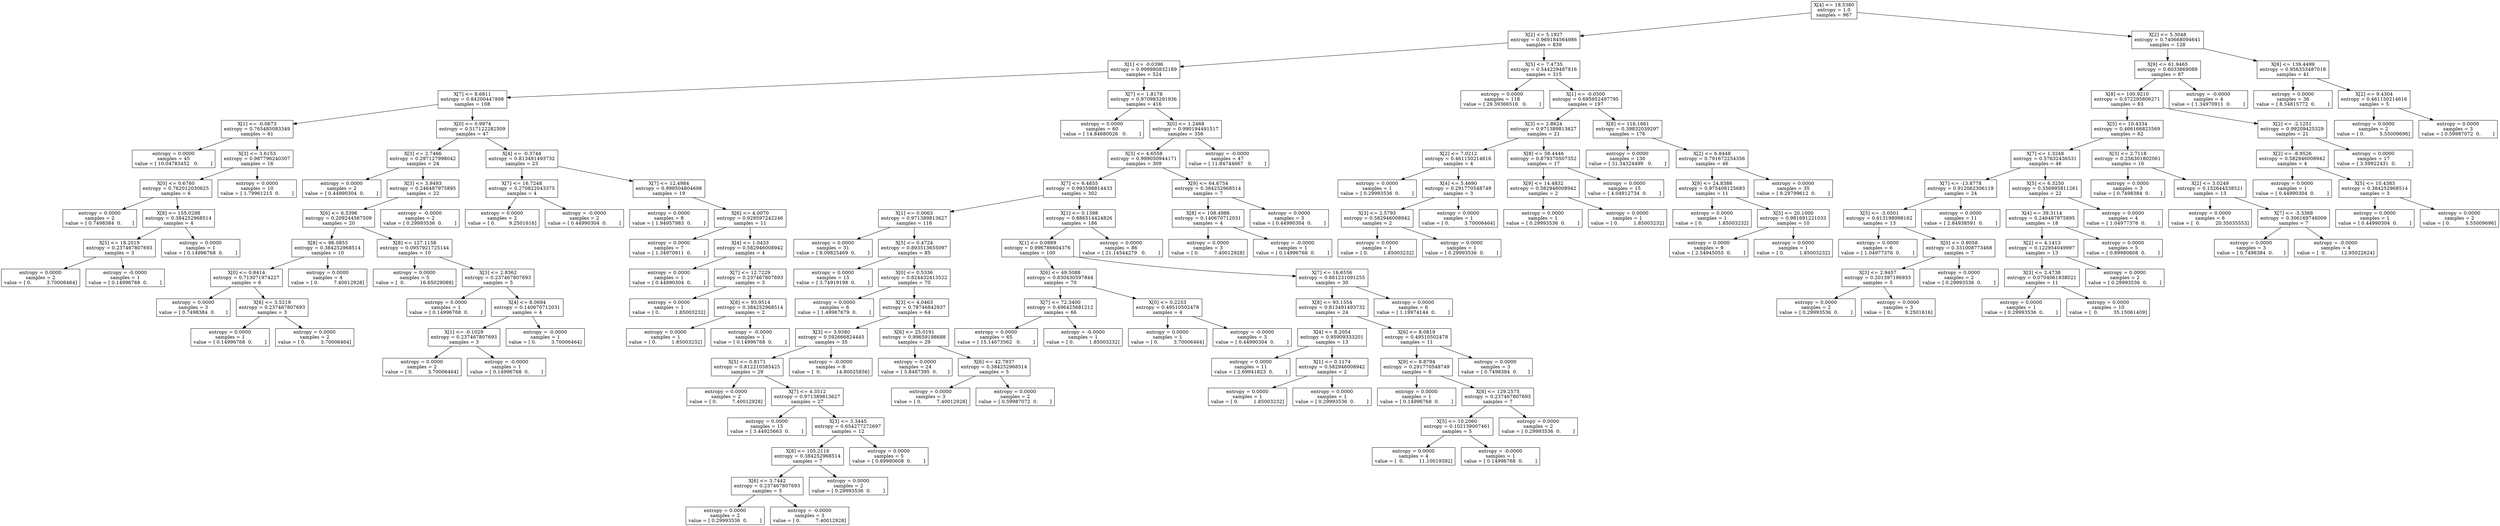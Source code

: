 digraph Tree {
0 [label="X[4] <= 18.5380\nentropy = 1.0\nsamples = 967", shape="box"] ;
1 [label="X[2] <= 5.1927\nentropy = 0.969184564986\nsamples = 839", shape="box"] ;
0 -> 1 ;
2 [label="X[1] <= -0.0396\nentropy = 0.999980832189\nsamples = 524", shape="box"] ;
1 -> 2 ;
3 [label="X[7] <= 8.6811\nentropy = 0.84200447898\nsamples = 108", shape="box"] ;
2 -> 3 ;
4 [label="X[1] <= -0.0673\nentropy = 0.765485083349\nsamples = 61", shape="box"] ;
3 -> 4 ;
5 [label="entropy = 0.0000\nsamples = 45\nvalue = [ 10.04783452   0.        ]", shape="box"] ;
4 -> 5 ;
6 [label="X[3] <= 3.6153\nentropy = 0.987796240307\nsamples = 16", shape="box"] ;
4 -> 6 ;
7 [label="X[0] <= 0.6760\nentropy = 0.762012030625\nsamples = 6", shape="box"] ;
6 -> 7 ;
8 [label="entropy = 0.0000\nsamples = 2\nvalue = [ 0.7498384  0.       ]", shape="box"] ;
7 -> 8 ;
9 [label="X[8] <= 155.0298\nentropy = 0.384252968514\nsamples = 4", shape="box"] ;
7 -> 9 ;
10 [label="X[5] <= 18.2019\nentropy = 0.237467807693\nsamples = 3", shape="box"] ;
9 -> 10 ;
11 [label="entropy = 0.0000\nsamples = 2\nvalue = [ 0.          3.70006464]", shape="box"] ;
10 -> 11 ;
12 [label="entropy = -0.0000\nsamples = 1\nvalue = [ 0.14996768  0.        ]", shape="box"] ;
10 -> 12 ;
13 [label="entropy = 0.0000\nsamples = 1\nvalue = [ 0.14996768  0.        ]", shape="box"] ;
9 -> 13 ;
14 [label="entropy = 0.0000\nsamples = 10\nvalue = [ 1.79961215  0.        ]", shape="box"] ;
6 -> 14 ;
15 [label="X[0] <= 0.9974\nentropy = 0.517122282509\nsamples = 47", shape="box"] ;
3 -> 15 ;
16 [label="X[3] <= 2.7466\nentropy = 0.297127998042\nsamples = 24", shape="box"] ;
15 -> 16 ;
17 [label="entropy = 0.0000\nsamples = 2\nvalue = [ 0.44990304  0.        ]", shape="box"] ;
16 -> 17 ;
18 [label="X[3] <= 3.9493\nentropy = 0.246487975895\nsamples = 22", shape="box"] ;
16 -> 18 ;
19 [label="X[6] <= 6.5396\nentropy = 0.209244567509\nsamples = 20", shape="box"] ;
18 -> 19 ;
20 [label="X[8] <= 86.0853\nentropy = 0.384252968514\nsamples = 10", shape="box"] ;
19 -> 20 ;
21 [label="X[0] <= 0.8414\nentropy = 0.713071974227\nsamples = 6", shape="box"] ;
20 -> 21 ;
22 [label="entropy = 0.0000\nsamples = 3\nvalue = [ 0.7498384  0.       ]", shape="box"] ;
21 -> 22 ;
23 [label="X[6] <= 3.5219\nentropy = 0.237467807693\nsamples = 3", shape="box"] ;
21 -> 23 ;
24 [label="entropy = 0.0000\nsamples = 1\nvalue = [ 0.14996768  0.        ]", shape="box"] ;
23 -> 24 ;
25 [label="entropy = 0.0000\nsamples = 2\nvalue = [ 0.          3.70006464]", shape="box"] ;
23 -> 25 ;
26 [label="entropy = 0.0000\nsamples = 4\nvalue = [ 0.          7.40012928]", shape="box"] ;
20 -> 26 ;
27 [label="X[8] <= 127.1158\nentropy = 0.0957921725144\nsamples = 10", shape="box"] ;
19 -> 27 ;
28 [label="entropy = 0.0000\nsamples = 5\nvalue = [  0.          16.65029089]", shape="box"] ;
27 -> 28 ;
29 [label="X[3] <= 2.8362\nentropy = 0.237467807693\nsamples = 5", shape="box"] ;
27 -> 29 ;
30 [label="entropy = 0.0000\nsamples = 1\nvalue = [ 0.14996768  0.        ]", shape="box"] ;
29 -> 30 ;
31 [label="X[4] <= 8.0694\nentropy = 0.140670712031\nsamples = 4", shape="box"] ;
29 -> 31 ;
32 [label="X[1] <= -0.1029\nentropy = 0.237467807693\nsamples = 3", shape="box"] ;
31 -> 32 ;
33 [label="entropy = 0.0000\nsamples = 2\nvalue = [ 0.          3.70006464]", shape="box"] ;
32 -> 33 ;
34 [label="entropy = -0.0000\nsamples = 1\nvalue = [ 0.14996768  0.        ]", shape="box"] ;
32 -> 34 ;
35 [label="entropy = -0.0000\nsamples = 1\nvalue = [ 0.          3.70006464]", shape="box"] ;
31 -> 35 ;
36 [label="entropy = -0.0000\nsamples = 2\nvalue = [ 0.29993536  0.        ]", shape="box"] ;
18 -> 36 ;
37 [label="X[4] <= -0.3744\nentropy = 0.813491493732\nsamples = 23", shape="box"] ;
15 -> 37 ;
38 [label="X[7] <= 16.7248\nentropy = 0.270822043375\nsamples = 4", shape="box"] ;
37 -> 38 ;
39 [label="entropy = 0.0000\nsamples = 2\nvalue = [ 0.         9.2501616]", shape="box"] ;
38 -> 39 ;
40 [label="entropy = -0.0000\nsamples = 2\nvalue = [ 0.44990304  0.        ]", shape="box"] ;
38 -> 40 ;
41 [label="X[7] <= 12.4984\nentropy = 0.999504804698\nsamples = 19", shape="box"] ;
37 -> 41 ;
42 [label="entropy = 0.0000\nsamples = 8\nvalue = [ 1.94957983  0.        ]", shape="box"] ;
41 -> 42 ;
43 [label="X[6] <= 4.0070\nentropy = 0.929597242246\nsamples = 11", shape="box"] ;
41 -> 43 ;
44 [label="entropy = 0.0000\nsamples = 7\nvalue = [ 1.34970911  0.        ]", shape="box"] ;
43 -> 44 ;
45 [label="X[4] <= 1.0433\nentropy = 0.582946008942\nsamples = 4", shape="box"] ;
43 -> 45 ;
46 [label="entropy = 0.0000\nsamples = 1\nvalue = [ 0.44990304  0.        ]", shape="box"] ;
45 -> 46 ;
47 [label="X[7] <= 12.7229\nentropy = 0.237467807693\nsamples = 3", shape="box"] ;
45 -> 47 ;
48 [label="entropy = 0.0000\nsamples = 1\nvalue = [ 0.          1.85003232]", shape="box"] ;
47 -> 48 ;
49 [label="X[8] <= 93.9514\nentropy = 0.384252968514\nsamples = 2", shape="box"] ;
47 -> 49 ;
50 [label="entropy = 0.0000\nsamples = 1\nvalue = [ 0.          1.85003232]", shape="box"] ;
49 -> 50 ;
51 [label="entropy = -0.0000\nsamples = 1\nvalue = [ 0.14996768  0.        ]", shape="box"] ;
49 -> 51 ;
52 [label="X[7] <= 1.8178\nentropy = 0.970983291936\nsamples = 416", shape="box"] ;
2 -> 52 ;
53 [label="entropy = 0.0000\nsamples = 60\nvalue = [ 14.84680026   0.        ]", shape="box"] ;
52 -> 53 ;
54 [label="X[0] <= 1.2468\nentropy = 0.990194491517\nsamples = 356", shape="box"] ;
52 -> 54 ;
55 [label="X[3] <= 4.6558\nentropy = 0.999050944171\nsamples = 309", shape="box"] ;
54 -> 55 ;
56 [label="X[7] <= 6.4855\nentropy = 0.993598814433\nsamples = 302", shape="box"] ;
55 -> 56 ;
57 [label="X[1] <= 0.0063\nentropy = 0.971389813627\nsamples = 116", shape="box"] ;
56 -> 57 ;
58 [label="entropy = 0.0000\nsamples = 31\nvalue = [ 8.09825469  0.        ]", shape="box"] ;
57 -> 58 ;
59 [label="X[5] <= 0.4724\nentropy = 0.893513655097\nsamples = 85", shape="box"] ;
57 -> 59 ;
60 [label="entropy = 0.0000\nsamples = 15\nvalue = [ 3.74919198  0.        ]", shape="box"] ;
59 -> 60 ;
61 [label="X[0] <= 0.5336\nentropy = 0.824432413522\nsamples = 70", shape="box"] ;
59 -> 61 ;
62 [label="entropy = 0.0000\nsamples = 6\nvalue = [ 1.49967679  0.        ]", shape="box"] ;
61 -> 62 ;
63 [label="X[3] <= 4.0463\nentropy = 0.78746842937\nsamples = 64", shape="box"] ;
61 -> 63 ;
64 [label="X[3] <= 3.9380\nentropy = 0.592666824445\nsamples = 35", shape="box"] ;
63 -> 64 ;
65 [label="X[5] <= 0.8171\nentropy = 0.812210585425\nsamples = 29", shape="box"] ;
64 -> 65 ;
66 [label="entropy = 0.0000\nsamples = 2\nvalue = [ 0.          7.40012928]", shape="box"] ;
65 -> 66 ;
67 [label="X[7] <= 4.3512\nentropy = 0.971389813627\nsamples = 27", shape="box"] ;
65 -> 67 ;
68 [label="entropy = 0.0000\nsamples = 15\nvalue = [ 3.44925663  0.        ]", shape="box"] ;
67 -> 68 ;
69 [label="X[3] <= 3.3445\nentropy = 0.654277272697\nsamples = 12", shape="box"] ;
67 -> 69 ;
70 [label="X[8] <= 105.2116\nentropy = 0.384252968514\nsamples = 7", shape="box"] ;
69 -> 70 ;
71 [label="X[6] <= 3.7442\nentropy = 0.237467807693\nsamples = 5", shape="box"] ;
70 -> 71 ;
72 [label="entropy = 0.0000\nsamples = 2\nvalue = [ 0.29993536  0.        ]", shape="box"] ;
71 -> 72 ;
73 [label="entropy = -0.0000\nsamples = 3\nvalue = [ 0.          7.40012928]", shape="box"] ;
71 -> 73 ;
74 [label="entropy = 0.0000\nsamples = 2\nvalue = [ 0.29993536  0.        ]", shape="box"] ;
70 -> 74 ;
75 [label="entropy = 0.0000\nsamples = 5\nvalue = [ 0.89980608  0.        ]", shape="box"] ;
69 -> 75 ;
76 [label="entropy = -0.0000\nsamples = 6\nvalue = [  0.          14.80025856]", shape="box"] ;
64 -> 76 ;
77 [label="X[6] <= 25.0191\nentropy = 0.99659198688\nsamples = 29", shape="box"] ;
63 -> 77 ;
78 [label="entropy = 0.0000\nsamples = 24\nvalue = [ 5.8487395  0.       ]", shape="box"] ;
77 -> 78 ;
79 [label="X[6] <= 42.7937\nentropy = 0.384252968514\nsamples = 5", shape="box"] ;
77 -> 79 ;
80 [label="entropy = 0.0000\nsamples = 3\nvalue = [ 0.          7.40012928]", shape="box"] ;
79 -> 80 ;
81 [label="entropy = 0.0000\nsamples = 2\nvalue = [ 0.59987072  0.        ]", shape="box"] ;
79 -> 81 ;
82 [label="X[1] <= 0.1398\nentropy = 0.886514424826\nsamples = 186", shape="box"] ;
56 -> 82 ;
83 [label="X[1] <= 0.0889\nentropy = 0.996786604376\nsamples = 100", shape="box"] ;
82 -> 83 ;
84 [label="X[6] <= 49.5088\nentropy = 0.830430597844\nsamples = 70", shape="box"] ;
83 -> 84 ;
85 [label="X[7] <= 72.3400\nentropy = 0.496425681212\nsamples = 66", shape="box"] ;
84 -> 85 ;
86 [label="entropy = 0.0000\nsamples = 65\nvalue = [ 15.14673562   0.        ]", shape="box"] ;
85 -> 86 ;
87 [label="entropy = -0.0000\nsamples = 1\nvalue = [ 0.          1.85003232]", shape="box"] ;
85 -> 87 ;
88 [label="X[0] <= 0.2253\nentropy = 0.49510502478\nsamples = 4", shape="box"] ;
84 -> 88 ;
89 [label="entropy = 0.0000\nsamples = 1\nvalue = [ 0.          3.70006464]", shape="box"] ;
88 -> 89 ;
90 [label="entropy = -0.0000\nsamples = 3\nvalue = [ 0.44990304  0.        ]", shape="box"] ;
88 -> 90 ;
91 [label="X[7] <= 16.6556\nentropy = 0.881231091255\nsamples = 30", shape="box"] ;
83 -> 91 ;
92 [label="X[8] <= 93.1554\nentropy = 0.813491493732\nsamples = 24", shape="box"] ;
91 -> 92 ;
93 [label="X[4] <= 8.2054\nentropy = 0.95909333201\nsamples = 13", shape="box"] ;
92 -> 93 ;
94 [label="entropy = 0.0000\nsamples = 11\nvalue = [ 2.69941823  0.        ]", shape="box"] ;
93 -> 94 ;
95 [label="X[1] <= 0.1174\nentropy = 0.582946008942\nsamples = 2", shape="box"] ;
93 -> 95 ;
96 [label="entropy = 0.0000\nsamples = 1\nvalue = [ 0.          1.85003232]", shape="box"] ;
95 -> 96 ;
97 [label="entropy = 0.0000\nsamples = 1\nvalue = [ 0.29993536  0.        ]", shape="box"] ;
95 -> 97 ;
98 [label="X[6] <= 8.0819\nentropy = 0.49510502478\nsamples = 11", shape="box"] ;
92 -> 98 ;
99 [label="X[9] <= 8.8794\nentropy = 0.291770548749\nsamples = 8", shape="box"] ;
98 -> 99 ;
100 [label="entropy = 0.0000\nsamples = 1\nvalue = [ 0.14996768  0.        ]", shape="box"] ;
99 -> 100 ;
101 [label="X[8] <= 129.2575\nentropy = 0.237467807693\nsamples = 7", shape="box"] ;
99 -> 101 ;
102 [label="X[5] <= 10.2060\nentropy = 0.102139007461\nsamples = 5", shape="box"] ;
101 -> 102 ;
103 [label="entropy = 0.0000\nsamples = 4\nvalue = [  0.          11.10019392]", shape="box"] ;
102 -> 103 ;
104 [label="entropy = -0.0000\nsamples = 1\nvalue = [ 0.14996768  0.        ]", shape="box"] ;
102 -> 104 ;
105 [label="entropy = 0.0000\nsamples = 2\nvalue = [ 0.29993536  0.        ]", shape="box"] ;
101 -> 105 ;
106 [label="entropy = 0.0000\nsamples = 3\nvalue = [ 0.7498384  0.       ]", shape="box"] ;
98 -> 106 ;
107 [label="entropy = 0.0000\nsamples = 6\nvalue = [ 1.19974144  0.        ]", shape="box"] ;
91 -> 107 ;
108 [label="entropy = 0.0000\nsamples = 86\nvalue = [ 21.14544279   0.        ]", shape="box"] ;
82 -> 108 ;
109 [label="X[9] <= 64.6754\nentropy = 0.384252968514\nsamples = 7", shape="box"] ;
55 -> 109 ;
110 [label="X[8] <= 108.4986\nentropy = 0.140670712031\nsamples = 4", shape="box"] ;
109 -> 110 ;
111 [label="entropy = 0.0000\nsamples = 3\nvalue = [ 0.          7.40012928]", shape="box"] ;
110 -> 111 ;
112 [label="entropy = -0.0000\nsamples = 1\nvalue = [ 0.14996768  0.        ]", shape="box"] ;
110 -> 112 ;
113 [label="entropy = 0.0000\nsamples = 3\nvalue = [ 0.44990304  0.        ]", shape="box"] ;
109 -> 113 ;
114 [label="entropy = -0.0000\nsamples = 47\nvalue = [ 11.84744667   0.        ]", shape="box"] ;
54 -> 114 ;
115 [label="X[5] <= 7.4735\nentropy = 0.544229487816\nsamples = 315", shape="box"] ;
1 -> 115 ;
116 [label="entropy = 0.0000\nsamples = 118\nvalue = [ 29.39366516   0.        ]", shape="box"] ;
115 -> 116 ;
117 [label="X[1] <= -0.0500\nentropy = 0.695952497795\nsamples = 197", shape="box"] ;
115 -> 117 ;
118 [label="X[3] <= 2.8624\nentropy = 0.971389813627\nsamples = 21", shape="box"] ;
117 -> 118 ;
119 [label="X[2] <= 7.0212\nentropy = 0.461150214616\nsamples = 4", shape="box"] ;
118 -> 119 ;
120 [label="entropy = 0.0000\nsamples = 1\nvalue = [ 0.29993536  0.        ]", shape="box"] ;
119 -> 120 ;
121 [label="X[4] <= 5.4690\nentropy = 0.291770548749\nsamples = 3", shape="box"] ;
119 -> 121 ;
122 [label="X[3] <= 2.5793\nentropy = 0.582946008942\nsamples = 2", shape="box"] ;
121 -> 122 ;
123 [label="entropy = 0.0000\nsamples = 1\nvalue = [ 0.          1.85003232]", shape="box"] ;
122 -> 123 ;
124 [label="entropy = 0.0000\nsamples = 1\nvalue = [ 0.29993536  0.        ]", shape="box"] ;
122 -> 124 ;
125 [label="entropy = 0.0000\nsamples = 1\nvalue = [ 0.          3.70006464]", shape="box"] ;
121 -> 125 ;
126 [label="X[8] <= 58.4446\nentropy = 0.879370507352\nsamples = 17", shape="box"] ;
118 -> 126 ;
127 [label="X[9] <= 14.4832\nentropy = 0.582946008942\nsamples = 2", shape="box"] ;
126 -> 127 ;
128 [label="entropy = 0.0000\nsamples = 1\nvalue = [ 0.29993536  0.        ]", shape="box"] ;
127 -> 128 ;
129 [label="entropy = 0.0000\nsamples = 1\nvalue = [ 0.          1.85003232]", shape="box"] ;
127 -> 129 ;
130 [label="entropy = 0.0000\nsamples = 15\nvalue = [ 4.04912734  0.        ]", shape="box"] ;
126 -> 130 ;
131 [label="X[8] <= 116.1661\nentropy = 0.39832039297\nsamples = 176", shape="box"] ;
117 -> 131 ;
132 [label="entropy = 0.0000\nsamples = 130\nvalue = [ 31.34324499   0.        ]", shape="box"] ;
131 -> 132 ;
133 [label="X[2] <= 6.8448\nentropy = 0.791672254356\nsamples = 46", shape="box"] ;
131 -> 133 ;
134 [label="X[9] <= 24.8386\nentropy = 0.975408125683\nsamples = 11", shape="box"] ;
133 -> 134 ;
135 [label="entropy = 0.0000\nsamples = 1\nvalue = [ 0.          1.85003232]", shape="box"] ;
134 -> 135 ;
136 [label="X[5] <= 20.1000\nentropy = 0.981691221033\nsamples = 10", shape="box"] ;
134 -> 136 ;
137 [label="entropy = 0.0000\nsamples = 9\nvalue = [ 2.54945055  0.        ]", shape="box"] ;
136 -> 137 ;
138 [label="entropy = 0.0000\nsamples = 1\nvalue = [ 0.          1.85003232]", shape="box"] ;
136 -> 138 ;
139 [label="entropy = 0.0000\nsamples = 35\nvalue = [ 9.29799612  0.        ]", shape="box"] ;
133 -> 139 ;
140 [label="X[2] <= 5.3048\nentropy = 0.740668094641\nsamples = 128", shape="box"] ;
0 -> 140 ;
141 [label="X[9] <= 61.9465\nentropy = 0.6033869089\nsamples = 87", shape="box"] ;
140 -> 141 ;
142 [label="X[8] <= 100.9210\nentropy = 0.572295806271\nsamples = 83", shape="box"] ;
141 -> 142 ;
143 [label="X[5] <= 10.4334\nentropy = 0.466166823569\nsamples = 62", shape="box"] ;
142 -> 143 ;
144 [label="X[7] <= 1.3248\nentropy = 0.57632436531\nsamples = 46", shape="box"] ;
143 -> 144 ;
145 [label="X[7] <= -13.8778\nentropy = 0.912062306119\nsamples = 24", shape="box"] ;
144 -> 145 ;
146 [label="X[5] <= -3.0501\nentropy = 0.613198998162\nsamples = 13", shape="box"] ;
145 -> 146 ;
147 [label="entropy = 0.0000\nsamples = 6\nvalue = [ 1.04977376  0.        ]", shape="box"] ;
146 -> 147 ;
148 [label="X[0] <= 0.9058\nentropy = 0.331008773468\nsamples = 7", shape="box"] ;
146 -> 148 ;
149 [label="X[3] <= 2.9457\nentropy = 0.201397196933\nsamples = 5", shape="box"] ;
148 -> 149 ;
150 [label="entropy = 0.0000\nsamples = 2\nvalue = [ 0.29993536  0.        ]", shape="box"] ;
149 -> 150 ;
151 [label="entropy = 0.0000\nsamples = 3\nvalue = [ 0.         9.2501616]", shape="box"] ;
149 -> 151 ;
152 [label="entropy = 0.0000\nsamples = 2\nvalue = [ 0.29993536  0.        ]", shape="box"] ;
148 -> 152 ;
153 [label="entropy = 0.0000\nsamples = 11\nvalue = [ 2.84938591  0.        ]", shape="box"] ;
145 -> 153 ;
154 [label="X[5] <= 6.3250\nentropy = 0.356995811261\nsamples = 22", shape="box"] ;
144 -> 154 ;
155 [label="X[4] <= 39.3114\nentropy = 0.246487975895\nsamples = 18", shape="box"] ;
154 -> 155 ;
156 [label="X[2] <= 4.1413\nentropy = 0.122954049997\nsamples = 13", shape="box"] ;
155 -> 156 ;
157 [label="X[3] <= 2.4738\nentropy = 0.0704061938021\nsamples = 11", shape="box"] ;
156 -> 157 ;
158 [label="entropy = 0.0000\nsamples = 1\nvalue = [ 0.29993536  0.        ]", shape="box"] ;
157 -> 158 ;
159 [label="entropy = 0.0000\nsamples = 10\nvalue = [  0.          35.15061409]", shape="box"] ;
157 -> 159 ;
160 [label="entropy = 0.0000\nsamples = 2\nvalue = [ 0.29993536  0.        ]", shape="box"] ;
156 -> 160 ;
161 [label="entropy = 0.0000\nsamples = 5\nvalue = [ 0.89980608  0.        ]", shape="box"] ;
155 -> 161 ;
162 [label="entropy = 0.0000\nsamples = 4\nvalue = [ 1.04977376  0.        ]", shape="box"] ;
154 -> 162 ;
163 [label="X[3] <= 2.7118\nentropy = 0.256301802061\nsamples = 16", shape="box"] ;
143 -> 163 ;
164 [label="entropy = 0.0000\nsamples = 3\nvalue = [ 0.7498384  0.       ]", shape="box"] ;
163 -> 164 ;
165 [label="X[2] <= 3.0249\nentropy = 0.152644538521\nsamples = 13", shape="box"] ;
163 -> 165 ;
166 [label="entropy = 0.0000\nsamples = 6\nvalue = [  0.          20.35035553]", shape="box"] ;
165 -> 166 ;
167 [label="X[7] <= -3.3368\nentropy = 0.306169746009\nsamples = 7", shape="box"] ;
165 -> 167 ;
168 [label="entropy = 0.0000\nsamples = 3\nvalue = [ 0.7498384  0.       ]", shape="box"] ;
167 -> 168 ;
169 [label="entropy = -0.0000\nsamples = 4\nvalue = [  0.          12.95022624]", shape="box"] ;
167 -> 169 ;
170 [label="X[2] <= -2.1251\nentropy = 0.99209425329\nsamples = 21", shape="box"] ;
142 -> 170 ;
171 [label="X[2] <= -8.9526\nentropy = 0.582946008942\nsamples = 4", shape="box"] ;
170 -> 171 ;
172 [label="entropy = 0.0000\nsamples = 1\nvalue = [ 0.44990304  0.        ]", shape="box"] ;
171 -> 172 ;
173 [label="X[5] <= 10.4383\nentropy = 0.384252968514\nsamples = 3", shape="box"] ;
171 -> 173 ;
174 [label="entropy = 0.0000\nsamples = 1\nvalue = [ 0.44990304  0.        ]", shape="box"] ;
173 -> 174 ;
175 [label="entropy = 0.0000\nsamples = 2\nvalue = [ 0.          5.55009696]", shape="box"] ;
173 -> 175 ;
176 [label="entropy = 0.0000\nsamples = 17\nvalue = [ 3.59922431  0.        ]", shape="box"] ;
170 -> 176 ;
177 [label="entropy = -0.0000\nsamples = 4\nvalue = [ 1.34970911  0.        ]", shape="box"] ;
141 -> 177 ;
178 [label="X[8] <= 139.4499\nentropy = 0.956333487018\nsamples = 41", shape="box"] ;
140 -> 178 ;
179 [label="entropy = 0.0000\nsamples = 36\nvalue = [ 8.54815772  0.        ]", shape="box"] ;
178 -> 179 ;
180 [label="X[2] <= 9.4304\nentropy = 0.461150214616\nsamples = 5", shape="box"] ;
178 -> 180 ;
181 [label="entropy = 0.0000\nsamples = 2\nvalue = [ 0.          5.55009696]", shape="box"] ;
180 -> 181 ;
182 [label="entropy = 0.0000\nsamples = 3\nvalue = [ 0.59987072  0.        ]", shape="box"] ;
180 -> 182 ;
}